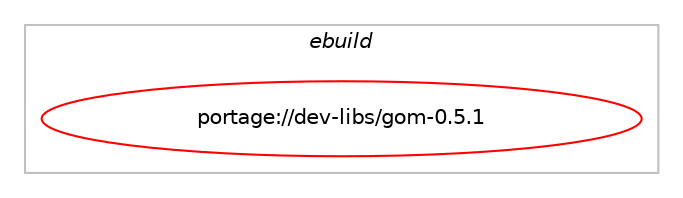 digraph prolog {

# *************
# Graph options
# *************

newrank=true;
concentrate=true;
compound=true;
graph [rankdir=LR,fontname=Helvetica,fontsize=10,ranksep=1.5];#, ranksep=2.5, nodesep=0.2];
edge  [arrowhead=vee];
node  [fontname=Helvetica,fontsize=10];

# **********
# The ebuild
# **********

subgraph cluster_leftcol {
color=gray;
label=<<i>ebuild</i>>;
id [label="portage://dev-libs/gom-0.5.1", color=red, width=4, href="../dev-libs/gom-0.5.1.svg"];
}

# ****************
# The dependencies
# ****************

subgraph cluster_midcol {
color=gray;
label=<<i>dependencies</i>>;
subgraph cluster_compile {
fillcolor="#eeeeee";
style=filled;
label=<<i>compile</i>>;
# *** BEGIN UNKNOWN DEPENDENCY TYPE (TODO) ***
# id -> equal(use_conditional_group(positive,gtk-doc,portage://dev-libs/gom-0.5.1,[package_dependency(portage://dev-libs/gom-0.5.1,install,no,dev-util,gi-docgen,none,[,,],[],[])]))
# *** END UNKNOWN DEPENDENCY TYPE (TODO) ***

# *** BEGIN UNKNOWN DEPENDENCY TYPE (TODO) ***
# id -> equal(use_conditional_group(positive,introspection,portage://dev-libs/gom-0.5.1,[package_dependency(portage://dev-libs/gom-0.5.1,install,no,dev-libs,gobject-introspection,greaterequal,[1.30.0,,,1.30.0],any_same_slot,[])]))
# *** END UNKNOWN DEPENDENCY TYPE (TODO) ***

# *** BEGIN UNKNOWN DEPENDENCY TYPE (TODO) ***
# id -> equal(use_conditional_group(positive,python,portage://dev-libs/gom-0.5.1,[use_conditional_group(positive,python_targets_python3_10,portage://dev-libs/gom-0.5.1,[package_dependency(portage://dev-libs/gom-0.5.1,install,no,dev-lang,python,none,[,,],[slot(3.10)],[])]),use_conditional_group(positive,python_targets_python3_11,portage://dev-libs/gom-0.5.1,[package_dependency(portage://dev-libs/gom-0.5.1,install,no,dev-lang,python,none,[,,],[slot(3.11)],[])]),use_conditional_group(positive,python_targets_python3_12,portage://dev-libs/gom-0.5.1,[package_dependency(portage://dev-libs/gom-0.5.1,install,no,dev-lang,python,none,[,,],[slot(3.12)],[])]),package_dependency(portage://dev-libs/gom-0.5.1,install,no,dev-python,pygobject,greaterequal,[3.16,,,3.16],[slot(3)],[use(optenable(python_targets_python3_10),negative),use(optenable(python_targets_python3_11),negative),use(optenable(python_targets_python3_12),negative)])]))
# *** END UNKNOWN DEPENDENCY TYPE (TODO) ***

# *** BEGIN UNKNOWN DEPENDENCY TYPE (TODO) ***
# id -> equal(use_conditional_group(positive,test,portage://dev-libs/gom-0.5.1,[package_dependency(portage://dev-libs/gom-0.5.1,install,no,x11-libs,gdk-pixbuf,none,[,,],[slot(2)],[])]))
# *** END UNKNOWN DEPENDENCY TYPE (TODO) ***

# *** BEGIN UNKNOWN DEPENDENCY TYPE (TODO) ***
# id -> equal(package_dependency(portage://dev-libs/gom-0.5.1,install,no,dev-db,sqlite,greaterequal,[3.7,,,3.7],[slot(3)],[]))
# *** END UNKNOWN DEPENDENCY TYPE (TODO) ***

# *** BEGIN UNKNOWN DEPENDENCY TYPE (TODO) ***
# id -> equal(package_dependency(portage://dev-libs/gom-0.5.1,install,no,dev-libs,glib,greaterequal,[2.38,,,2.38],[slot(2)],[]))
# *** END UNKNOWN DEPENDENCY TYPE (TODO) ***

# *** BEGIN UNKNOWN DEPENDENCY TYPE (TODO) ***
# id -> equal(package_dependency(portage://dev-libs/gom-0.5.1,install,no,virtual,pkgconfig,none,[,,],[],[]))
# *** END UNKNOWN DEPENDENCY TYPE (TODO) ***

}
subgraph cluster_compileandrun {
fillcolor="#eeeeee";
style=filled;
label=<<i>compile and run</i>>;
}
subgraph cluster_run {
fillcolor="#eeeeee";
style=filled;
label=<<i>run</i>>;
# *** BEGIN UNKNOWN DEPENDENCY TYPE (TODO) ***
# id -> equal(use_conditional_group(positive,introspection,portage://dev-libs/gom-0.5.1,[package_dependency(portage://dev-libs/gom-0.5.1,run,no,dev-libs,gobject-introspection,greaterequal,[1.30.0,,,1.30.0],any_same_slot,[])]))
# *** END UNKNOWN DEPENDENCY TYPE (TODO) ***

# *** BEGIN UNKNOWN DEPENDENCY TYPE (TODO) ***
# id -> equal(use_conditional_group(positive,python,portage://dev-libs/gom-0.5.1,[use_conditional_group(positive,python_targets_python3_10,portage://dev-libs/gom-0.5.1,[package_dependency(portage://dev-libs/gom-0.5.1,run,no,dev-lang,python,none,[,,],[slot(3.10)],[])]),use_conditional_group(positive,python_targets_python3_11,portage://dev-libs/gom-0.5.1,[package_dependency(portage://dev-libs/gom-0.5.1,run,no,dev-lang,python,none,[,,],[slot(3.11)],[])]),use_conditional_group(positive,python_targets_python3_12,portage://dev-libs/gom-0.5.1,[package_dependency(portage://dev-libs/gom-0.5.1,run,no,dev-lang,python,none,[,,],[slot(3.12)],[])]),package_dependency(portage://dev-libs/gom-0.5.1,run,no,dev-python,pygobject,greaterequal,[3.16,,,3.16],[slot(3)],[use(optenable(python_targets_python3_10),negative),use(optenable(python_targets_python3_11),negative),use(optenable(python_targets_python3_12),negative)])]))
# *** END UNKNOWN DEPENDENCY TYPE (TODO) ***

# *** BEGIN UNKNOWN DEPENDENCY TYPE (TODO) ***
# id -> equal(package_dependency(portage://dev-libs/gom-0.5.1,run,no,dev-db,sqlite,greaterequal,[3.7,,,3.7],[slot(3)],[]))
# *** END UNKNOWN DEPENDENCY TYPE (TODO) ***

# *** BEGIN UNKNOWN DEPENDENCY TYPE (TODO) ***
# id -> equal(package_dependency(portage://dev-libs/gom-0.5.1,run,no,dev-libs,glib,greaterequal,[2.38,,,2.38],[slot(2)],[]))
# *** END UNKNOWN DEPENDENCY TYPE (TODO) ***

}
}

# **************
# The candidates
# **************

subgraph cluster_choices {
rank=same;
color=gray;
label=<<i>candidates</i>>;

}

}
